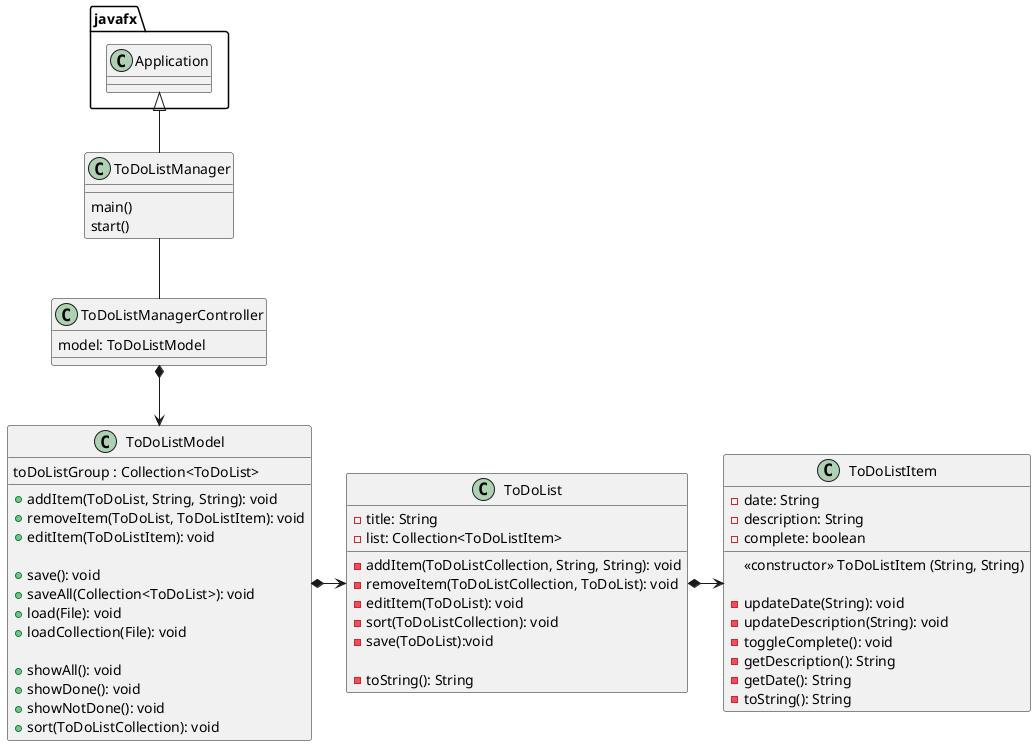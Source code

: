 @startuml
'https://plantuml.com/class-diagram'

class ToDoListManager {
    main()
    start()
}

class ToDoListManagerController {
    model: ToDoListModel
}

class ToDoListModel {
    toDoListGroup : Collection<ToDoList>

    + addItem(ToDoList, String, String): void
    + removeItem(ToDoList, ToDoListItem): void
    + editItem(ToDoListItem): void

    + save(): void
    + saveAll(Collection<ToDoList>): void
    + load(File): void
    + loadCollection(File): void

    + showAll(): void
    + showDone(): void
    + showNotDone(): void
    + sort(ToDoListCollection): void
}

class ToDoList {
    - title: String
    - list: Collection<ToDoListItem>

    - addItem(ToDoListCollection, String, String): void
    - removeItem(ToDoListCollection, ToDoList): void
    - editItem(ToDoList): void
    - sort(ToDoListCollection): void
    - save(ToDoList):void

    - toString(): String
}

class ToDoListItem {
    - date: String
    - description: String
    - complete: boolean

    <<constructor>> ToDoListItem (String, String)

    - updateDate(String): void
    - updateDescription(String): void
    - toggleComplete(): void
    - getDescription(): String
    - getDate(): String
    - toString(): String
}

javafx.Application <|-- ToDoListManager
ToDoListManager -- ToDoListManagerController
ToDoListManagerController *--> ToDoListModel
ToDoListModel *-> ToDoList
ToDoList *-> ToDoListItem

@enduml